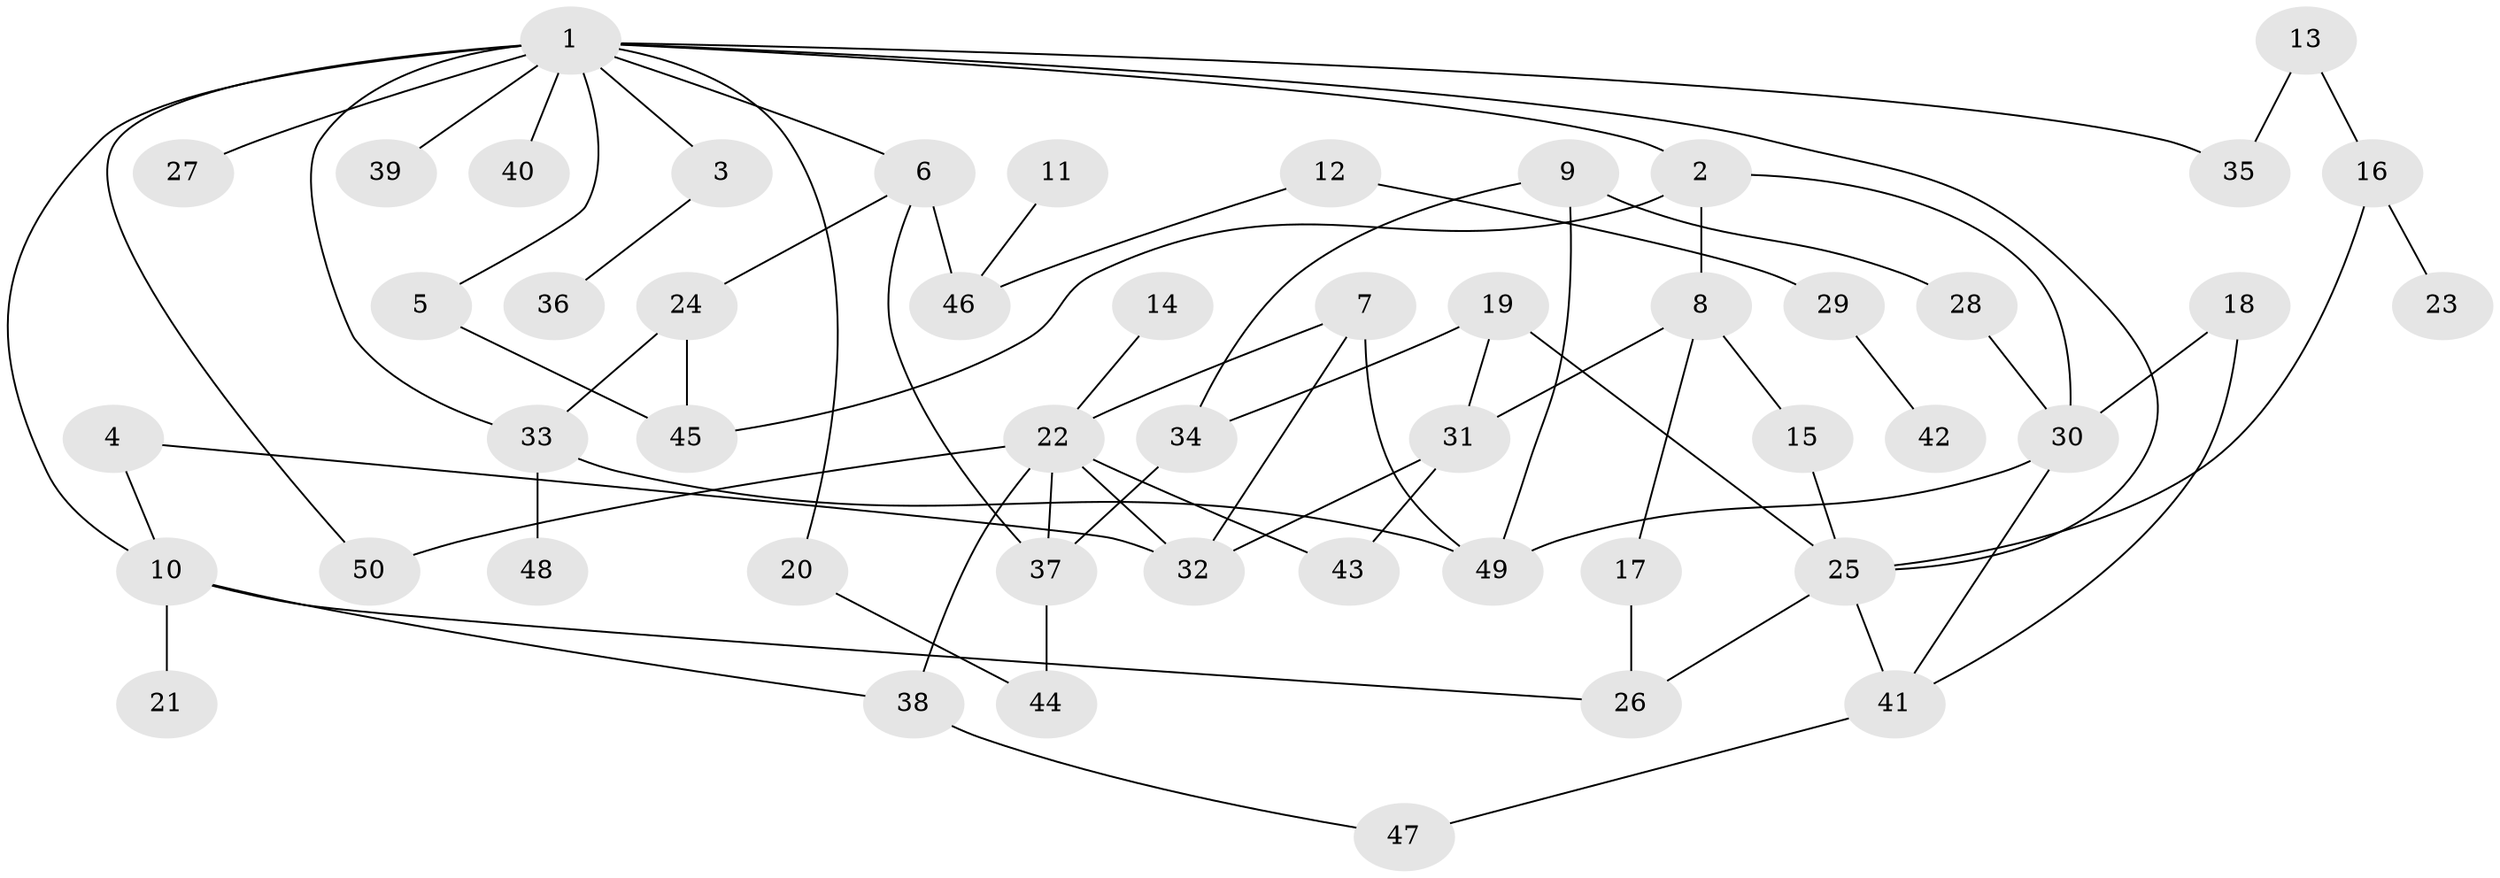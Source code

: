 // original degree distribution, {8: 0.010101010101010102, 6: 0.020202020202020204, 5: 0.050505050505050504, 4: 0.1111111111111111, 2: 0.31313131313131315, 3: 0.24242424242424243, 1: 0.25252525252525254}
// Generated by graph-tools (version 1.1) at 2025/25/03/09/25 03:25:30]
// undirected, 50 vertices, 72 edges
graph export_dot {
graph [start="1"]
  node [color=gray90,style=filled];
  1;
  2;
  3;
  4;
  5;
  6;
  7;
  8;
  9;
  10;
  11;
  12;
  13;
  14;
  15;
  16;
  17;
  18;
  19;
  20;
  21;
  22;
  23;
  24;
  25;
  26;
  27;
  28;
  29;
  30;
  31;
  32;
  33;
  34;
  35;
  36;
  37;
  38;
  39;
  40;
  41;
  42;
  43;
  44;
  45;
  46;
  47;
  48;
  49;
  50;
  1 -- 2 [weight=1.0];
  1 -- 3 [weight=1.0];
  1 -- 5 [weight=1.0];
  1 -- 6 [weight=1.0];
  1 -- 10 [weight=1.0];
  1 -- 20 [weight=1.0];
  1 -- 25 [weight=1.0];
  1 -- 27 [weight=1.0];
  1 -- 33 [weight=2.0];
  1 -- 35 [weight=1.0];
  1 -- 39 [weight=1.0];
  1 -- 40 [weight=1.0];
  1 -- 50 [weight=1.0];
  2 -- 8 [weight=1.0];
  2 -- 30 [weight=1.0];
  2 -- 45 [weight=1.0];
  3 -- 36 [weight=1.0];
  4 -- 10 [weight=1.0];
  4 -- 32 [weight=1.0];
  5 -- 45 [weight=1.0];
  6 -- 24 [weight=1.0];
  6 -- 37 [weight=2.0];
  6 -- 46 [weight=1.0];
  7 -- 22 [weight=1.0];
  7 -- 32 [weight=1.0];
  7 -- 49 [weight=1.0];
  8 -- 15 [weight=1.0];
  8 -- 17 [weight=1.0];
  8 -- 31 [weight=1.0];
  9 -- 28 [weight=1.0];
  9 -- 34 [weight=1.0];
  9 -- 49 [weight=1.0];
  10 -- 21 [weight=1.0];
  10 -- 26 [weight=1.0];
  10 -- 38 [weight=1.0];
  11 -- 46 [weight=1.0];
  12 -- 29 [weight=1.0];
  12 -- 46 [weight=1.0];
  13 -- 16 [weight=1.0];
  13 -- 35 [weight=1.0];
  14 -- 22 [weight=1.0];
  15 -- 25 [weight=1.0];
  16 -- 23 [weight=1.0];
  16 -- 25 [weight=1.0];
  17 -- 26 [weight=1.0];
  18 -- 30 [weight=1.0];
  18 -- 41 [weight=1.0];
  19 -- 25 [weight=1.0];
  19 -- 31 [weight=1.0];
  19 -- 34 [weight=1.0];
  20 -- 44 [weight=1.0];
  22 -- 32 [weight=1.0];
  22 -- 37 [weight=1.0];
  22 -- 38 [weight=1.0];
  22 -- 43 [weight=1.0];
  22 -- 50 [weight=1.0];
  24 -- 33 [weight=1.0];
  24 -- 45 [weight=1.0];
  25 -- 26 [weight=1.0];
  25 -- 41 [weight=1.0];
  28 -- 30 [weight=1.0];
  29 -- 42 [weight=1.0];
  30 -- 41 [weight=1.0];
  30 -- 49 [weight=1.0];
  31 -- 32 [weight=1.0];
  31 -- 43 [weight=1.0];
  33 -- 48 [weight=1.0];
  33 -- 49 [weight=1.0];
  34 -- 37 [weight=1.0];
  37 -- 44 [weight=1.0];
  38 -- 47 [weight=1.0];
  41 -- 47 [weight=1.0];
}
